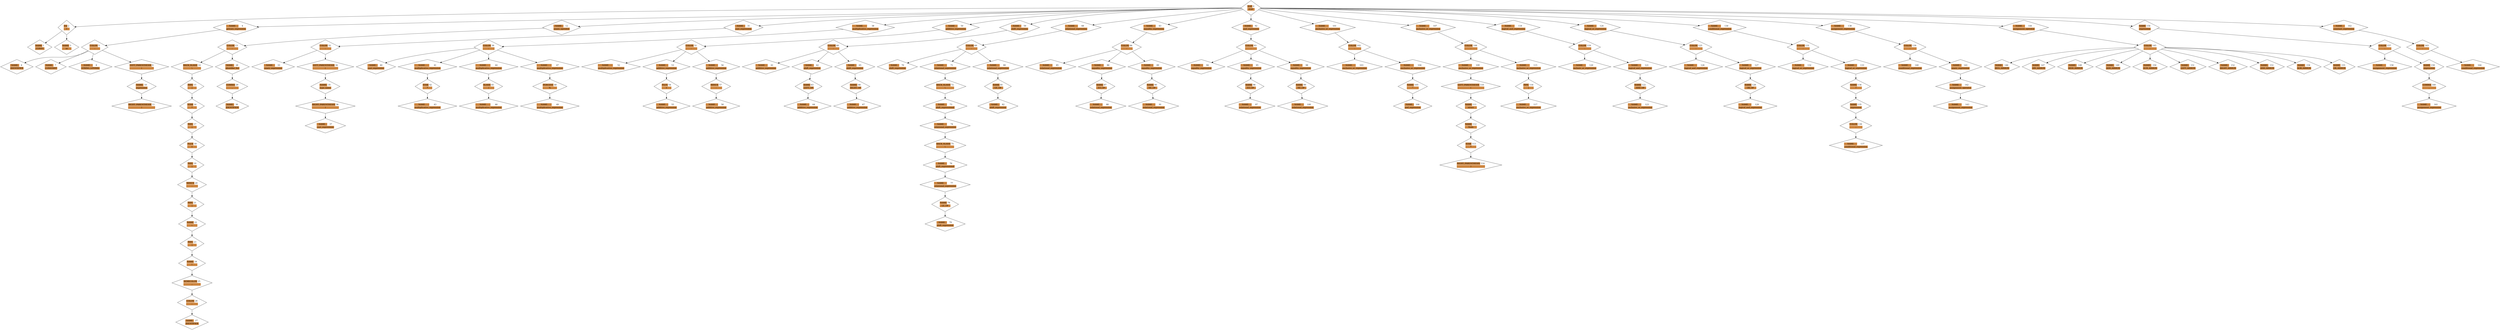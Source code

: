 digraph G{
	graph [ dpi = 50 ];
	n0 [shape=diamond label=<
		<table border="0">
			<tr><td colspan="1" bgcolor="Peru">EOF</td><td>0</td></tr>
			<tr><td colspan="2" bgcolor="Peru">EOF</td></tr>
		</table>
	>]

	n2 [shape=diamond label=<
		<table border="0">
			<tr><td colspan="1" bgcolor="Peru">EQ</td><td>2</td></tr>
			<tr><td colspan="2" bgcolor="Peru">=</td></tr>
		</table>
	>]

	n1 [shape=diamond label=<
		<table border="0">
			<tr><td colspan="1" bgcolor="Peru">NAME</td><td>1</td></tr>
			<tr><td colspan="2" bgcolor="Peru">CONST</td></tr>
		</table>
	>]

	n3 [shape=diamond label=<
		<table border="0">
			<tr><td colspan="1" bgcolor="Peru">NAME</td><td>3</td></tr>
			<tr><td colspan="2" bgcolor="Peru">az</td></tr>
		</table>
	>]

	n4 [shape=diamond label=<
		<table border="0">
			<tr><td colspan="1" bgcolor="Peru">NAME</td><td>4</td></tr>
			<tr><td colspan="2" bgcolor="Peru">privary_expression</td></tr>
		</table>
	>]

	n5 [shape=diamond label=<
		<table border="0">
			<tr><td colspan="1" bgcolor="Peru">COLON</td><td>5</td></tr>
			<tr><td colspan="2" bgcolor="Peru">:</td></tr>
		</table>
	>]

	n6 [shape=diamond label=<
		<table border="0">
			<tr><td colspan="1" bgcolor="Peru">NAME</td><td>6</td></tr>
			<tr><td colspan="2" bgcolor="Peru">IDENTIFIER</td></tr>
		</table>
	>]

	n7 [shape=diamond label=<
		<table border="0">
			<tr><td colspan="1" bgcolor="Peru">NAME</td><td>7</td></tr>
			<tr><td colspan="2" bgcolor="Peru">CONSTANT</td></tr>
		</table>
	>]

	n8 [shape=diamond label=<
		<table border="0">
			<tr><td colspan="1" bgcolor="Peru">NAME</td><td>8</td></tr>
			<tr><td colspan="2" bgcolor="Peru">STRING_LITERAL</td></tr>
		</table>
	>]

	n9 [shape=diamond label=<
		<table border="0">
			<tr><td colspan="1" bgcolor="Peru">LEFT_PARENTHESIS</td><td>9</td></tr>
			<tr><td colspan="2" bgcolor="Peru">(</td></tr>
		</table>
	>]

	n10 [shape=diamond label=<
		<table border="0">
			<tr><td colspan="1" bgcolor="Peru">NAME</td><td>10</td></tr>
			<tr><td colspan="2" bgcolor="Peru">expression</td></tr>
		</table>
	>]

	n11 [shape=diamond label=<
		<table border="0">
			<tr><td colspan="1" bgcolor="Peru">RIGHT_PARENTHESIS</td><td>11</td></tr>
			<tr><td colspan="2" bgcolor="Peru">)</td></tr>
		</table>
	>]

	n12 [shape=diamond label=<
		<table border="0">
			<tr><td colspan="1" bgcolor="Peru">NAME</td><td>12</td></tr>
			<tr><td colspan="2" bgcolor="Peru">unary_operator</td></tr>
		</table>
	>]

	n13 [shape=diamond label=<
		<table border="0">
			<tr><td colspan="1" bgcolor="Peru">COLON</td><td>13</td></tr>
			<tr><td colspan="2" bgcolor="Peru">:</td></tr>
		</table>
	>]

	n14 [shape=diamond label=<
		<table border="0">
			<tr><td colspan="1" bgcolor="Peru">BACK_SLASH</td><td>14</td></tr>
			<tr><td colspan="2" bgcolor="Peru">\</td></tr>
		</table>
	>]

	n15 [shape=diamond label=<
		<table border="0">
			<tr><td colspan="1" bgcolor="Peru">PIPE</td><td>15</td></tr>
			<tr><td colspan="2" bgcolor="Peru">|</td></tr>
		</table>
	>]

	n16 [shape=diamond label=<
		<table border="0">
			<tr><td colspan="1" bgcolor="Peru">STAR</td><td>16</td></tr>
			<tr><td colspan="2" bgcolor="Peru">*</td></tr>
		</table>
	>]

	n17 [shape=diamond label=<
		<table border="0">
			<tr><td colspan="1" bgcolor="Peru">PIPE</td><td>17</td></tr>
			<tr><td colspan="2" bgcolor="Peru">|</td></tr>
		</table>
	>]

	n18 [shape=diamond label=<
		<table border="0">
			<tr><td colspan="1" bgcolor="Peru">PLUS</td><td>18</td></tr>
			<tr><td colspan="2" bgcolor="Peru">+</td></tr>
		</table>
	>]

	n19 [shape=diamond label=<
		<table border="0">
			<tr><td colspan="1" bgcolor="Peru">PIPE</td><td>19</td></tr>
			<tr><td colspan="2" bgcolor="Peru">|</td></tr>
		</table>
	>]

	n20 [shape=diamond label=<
		<table border="0">
			<tr><td colspan="1" bgcolor="Peru">MINUS</td><td>20</td></tr>
			<tr><td colspan="2" bgcolor="Peru">-</td></tr>
		</table>
	>]

	n21 [shape=diamond label=<
		<table border="0">
			<tr><td colspan="1" bgcolor="Peru">PIPE</td><td>21</td></tr>
			<tr><td colspan="2" bgcolor="Peru">|</td></tr>
		</table>
	>]

	n22 [shape=diamond label=<
		<table border="0">
			<tr><td colspan="1" bgcolor="Peru">NAME</td><td>22</td></tr>
			<tr><td colspan="2" bgcolor="Peru">~</td></tr>
		</table>
	>]

	n23 [shape=diamond label=<
		<table border="0">
			<tr><td colspan="1" bgcolor="Peru">PIPE</td><td>23</td></tr>
			<tr><td colspan="2" bgcolor="Peru">|</td></tr>
		</table>
	>]

	n24 [shape=diamond label=<
		<table border="0">
			<tr><td colspan="1" bgcolor="Peru">NAME</td><td>24</td></tr>
			<tr><td colspan="2" bgcolor="Peru">!</td></tr>
		</table>
	>]

	n25 [shape=diamond label=<
		<table border="0">
			<tr><td colspan="1" bgcolor="Peru">SEMICOLON</td><td>25</td></tr>
			<tr><td colspan="2" bgcolor="Peru">;</td></tr>
		</table>
	>]

	n26 [shape=diamond label=<
		<table border="0">
			<tr><td colspan="1" bgcolor="Peru">COLON</td><td>26</td></tr>
			<tr><td colspan="2" bgcolor="Peru">:</td></tr>
		</table>
	>]

	n27 [shape=diamond label=<
		<table border="0">
			<tr><td colspan="1" bgcolor="Peru">NAME</td><td>27</td></tr>
			<tr><td colspan="2" bgcolor="Peru">IDENTIFIER</td></tr>
		</table>
	>]

	n28 [shape=diamond label=<
		<table border="0">
			<tr><td colspan="1" bgcolor="Peru">NAME</td><td>28</td></tr>
			<tr><td colspan="2" bgcolor="Peru">identifier_list</td></tr>
		</table>
	>]

	n29 [shape=diamond label=<
		<table border="0">
			<tr><td colspan="1" bgcolor="Peru">COMMA</td><td>29</td></tr>
			<tr><td colspan="2" bgcolor="Peru">,</td></tr>
		</table>
	>]

	n30 [shape=diamond label=<
		<table border="0">
			<tr><td colspan="1" bgcolor="Peru">NAME</td><td>30</td></tr>
			<tr><td colspan="2" bgcolor="Peru">IDENTIFIER</td></tr>
		</table>
	>]

	n31 [shape=diamond label=<
		<table border="0">
			<tr><td colspan="1" bgcolor="Peru">NAME</td><td>31</td></tr>
			<tr><td colspan="2" bgcolor="Peru">cast_expression</td></tr>
		</table>
	>]

	n32 [shape=diamond label=<
		<table border="0">
			<tr><td colspan="1" bgcolor="Peru">COLON</td><td>32</td></tr>
			<tr><td colspan="2" bgcolor="Peru">:</td></tr>
		</table>
	>]

	n33 [shape=diamond label=<
		<table border="0">
			<tr><td colspan="1" bgcolor="Peru">NAME</td><td>33</td></tr>
			<tr><td colspan="2" bgcolor="Peru">unary_expression</td></tr>
		</table>
	>]

	n34 [shape=diamond label=<
		<table border="0">
			<tr><td colspan="1" bgcolor="Peru">LEFT_PARENTHESIS</td><td>34</td></tr>
			<tr><td colspan="2" bgcolor="Peru">(</td></tr>
		</table>
	>]

	n35 [shape=diamond label=<
		<table border="0">
			<tr><td colspan="1" bgcolor="Peru">NAME</td><td>35</td></tr>
			<tr><td colspan="2" bgcolor="Peru">type_name</td></tr>
		</table>
	>]

	n36 [shape=diamond label=<
		<table border="0">
			<tr><td colspan="1" bgcolor="Peru">RIGHT_PARENTHESIS</td><td>36</td></tr>
			<tr><td colspan="2" bgcolor="Peru">)</td></tr>
		</table>
	>]

	n37 [shape=diamond label=<
		<table border="0">
			<tr><td colspan="1" bgcolor="Peru">NAME</td><td>37</td></tr>
			<tr><td colspan="2" bgcolor="Peru">cast_expresision</td></tr>
		</table>
	>]

	n38 [shape=diamond label=<
		<table border="0">
			<tr><td colspan="1" bgcolor="Peru">NAME</td><td>38</td></tr>
			<tr><td colspan="2" bgcolor="Peru">multiplicative_expression</td></tr>
		</table>
	>]

	n39 [shape=diamond label=<
		<table border="0">
			<tr><td colspan="1" bgcolor="Peru">COLON</td><td>39</td></tr>
			<tr><td colspan="2" bgcolor="Peru">:</td></tr>
		</table>
	>]

	n40 [shape=diamond label=<
		<table border="0">
			<tr><td colspan="1" bgcolor="Peru">NAME</td><td>40</td></tr>
			<tr><td colspan="2" bgcolor="Peru">cast_expression</td></tr>
		</table>
	>]

	n41 [shape=diamond label=<
		<table border="0">
			<tr><td colspan="1" bgcolor="Peru">NAME</td><td>41</td></tr>
			<tr><td colspan="2" bgcolor="Peru">multiplicative_expression</td></tr>
		</table>
	>]

	n42 [shape=diamond label=<
		<table border="0">
			<tr><td colspan="1" bgcolor="Peru">STAR</td><td>42</td></tr>
			<tr><td colspan="2" bgcolor="Peru">*</td></tr>
		</table>
	>]

	n43 [shape=diamond label=<
		<table border="0">
			<tr><td colspan="1" bgcolor="Peru">NAME</td><td>43</td></tr>
			<tr><td colspan="2" bgcolor="Peru">multiplicative_expression</td></tr>
		</table>
	>]

	n44 [shape=diamond label=<
		<table border="0">
			<tr><td colspan="1" bgcolor="Peru">NAME</td><td>44</td></tr>
			<tr><td colspan="2" bgcolor="Peru">multiplicative_expression</td></tr>
		</table>
	>]

	n45 [shape=diamond label=<
		<table border="0">
			<tr><td colspan="1" bgcolor="Peru">SLASH</td><td>45</td></tr>
			<tr><td colspan="2" bgcolor="Peru">/</td></tr>
		</table>
	>]

	n46 [shape=diamond label=<
		<table border="0">
			<tr><td colspan="1" bgcolor="Peru">NAME</td><td>46</td></tr>
			<tr><td colspan="2" bgcolor="Peru">multiplicative_expression</td></tr>
		</table>
	>]

	n47 [shape=diamond label=<
		<table border="0">
			<tr><td colspan="1" bgcolor="Peru">NAME</td><td>47</td></tr>
			<tr><td colspan="2" bgcolor="Peru">multiplicative_expression</td></tr>
		</table>
	>]

	n48 [shape=diamond label=<
		<table border="0">
			<tr><td colspan="1" bgcolor="Peru">PERCENT</td><td>48</td></tr>
			<tr><td colspan="2" bgcolor="Peru">%</td></tr>
		</table>
	>]

	n49 [shape=diamond label=<
		<table border="0">
			<tr><td colspan="1" bgcolor="Peru">NAME</td><td>49</td></tr>
			<tr><td colspan="2" bgcolor="Peru">multiplicative_expression</td></tr>
		</table>
	>]

	n50 [shape=diamond label=<
		<table border="0">
			<tr><td colspan="1" bgcolor="Peru">NAME</td><td>50</td></tr>
			<tr><td colspan="2" bgcolor="Peru">additive_expression</td></tr>
		</table>
	>]

	n51 [shape=diamond label=<
		<table border="0">
			<tr><td colspan="1" bgcolor="Peru">COLON</td><td>51</td></tr>
			<tr><td colspan="2" bgcolor="Peru">:</td></tr>
		</table>
	>]

	n52 [shape=diamond label=<
		<table border="0">
			<tr><td colspan="1" bgcolor="Peru">NAME</td><td>52</td></tr>
			<tr><td colspan="2" bgcolor="Peru">multiplicative_expression</td></tr>
		</table>
	>]

	n53 [shape=diamond label=<
		<table border="0">
			<tr><td colspan="1" bgcolor="Peru">NAME</td><td>53</td></tr>
			<tr><td colspan="2" bgcolor="Peru">additive_expression</td></tr>
		</table>
	>]

	n54 [shape=diamond label=<
		<table border="0">
			<tr><td colspan="1" bgcolor="Peru">PLUS</td><td>54</td></tr>
			<tr><td colspan="2" bgcolor="Peru">+</td></tr>
		</table>
	>]

	n55 [shape=diamond label=<
		<table border="0">
			<tr><td colspan="1" bgcolor="Peru">NAME</td><td>55</td></tr>
			<tr><td colspan="2" bgcolor="Peru">additive_expression</td></tr>
		</table>
	>]

	n56 [shape=diamond label=<
		<table border="0">
			<tr><td colspan="1" bgcolor="Peru">NAME</td><td>56</td></tr>
			<tr><td colspan="2" bgcolor="Peru">additive_expression</td></tr>
		</table>
	>]

	n57 [shape=diamond label=<
		<table border="0">
			<tr><td colspan="1" bgcolor="Peru">MINUS</td><td>57</td></tr>
			<tr><td colspan="2" bgcolor="Peru">-</td></tr>
		</table>
	>]

	n58 [shape=diamond label=<
		<table border="0">
			<tr><td colspan="1" bgcolor="Peru">NAME</td><td>58</td></tr>
			<tr><td colspan="2" bgcolor="Peru">additive_expression</td></tr>
		</table>
	>]

	n59 [shape=diamond label=<
		<table border="0">
			<tr><td colspan="1" bgcolor="Peru">NAME</td><td>59</td></tr>
			<tr><td colspan="2" bgcolor="Peru">shift_expression</td></tr>
		</table>
	>]

	n60 [shape=diamond label=<
		<table border="0">
			<tr><td colspan="1" bgcolor="Peru">COLON</td><td>60</td></tr>
			<tr><td colspan="2" bgcolor="Peru">:</td></tr>
		</table>
	>]

	n61 [shape=diamond label=<
		<table border="0">
			<tr><td colspan="1" bgcolor="Peru">NAME</td><td>61</td></tr>
			<tr><td colspan="2" bgcolor="Peru">additive_expression</td></tr>
		</table>
	>]

	n62 [shape=diamond label=<
		<table border="0">
			<tr><td colspan="1" bgcolor="Peru">NAME</td><td>62</td></tr>
			<tr><td colspan="2" bgcolor="Peru">shift_expression</td></tr>
		</table>
	>]

	n63 [shape=diamond label=<
		<table border="0">
			<tr><td colspan="1" bgcolor="Peru">NAME</td><td>63</td></tr>
			<tr><td colspan="2" bgcolor="Peru">LEFT_OP</td></tr>
		</table>
	>]

	n64 [shape=diamond label=<
		<table border="0">
			<tr><td colspan="1" bgcolor="Peru">NAME</td><td>64</td></tr>
			<tr><td colspan="2" bgcolor="Peru">additive_expression</td></tr>
		</table>
	>]

	n65 [shape=diamond label=<
		<table border="0">
			<tr><td colspan="1" bgcolor="Peru">NAME</td><td>65</td></tr>
			<tr><td colspan="2" bgcolor="Peru">shift_expression</td></tr>
		</table>
	>]

	n66 [shape=diamond label=<
		<table border="0">
			<tr><td colspan="1" bgcolor="Peru">NAME</td><td>66</td></tr>
			<tr><td colspan="2" bgcolor="Peru">RIGHT_OP</td></tr>
		</table>
	>]

	n67 [shape=diamond label=<
		<table border="0">
			<tr><td colspan="1" bgcolor="Peru">NAME</td><td>67</td></tr>
			<tr><td colspan="2" bgcolor="Peru">additive_expression</td></tr>
		</table>
	>]

	n68 [shape=diamond label=<
		<table border="0">
			<tr><td colspan="1" bgcolor="Peru">NAME</td><td>68</td></tr>
			<tr><td colspan="2" bgcolor="Peru">relational_expression</td></tr>
		</table>
	>]

	n69 [shape=diamond label=<
		<table border="0">
			<tr><td colspan="1" bgcolor="Peru">COLON</td><td>69</td></tr>
			<tr><td colspan="2" bgcolor="Peru">:</td></tr>
		</table>
	>]

	n70 [shape=diamond label=<
		<table border="0">
			<tr><td colspan="1" bgcolor="Peru">NAME</td><td>70</td></tr>
			<tr><td colspan="2" bgcolor="Peru">shift_expression</td></tr>
		</table>
	>]

	n71 [shape=diamond label=<
		<table border="0">
			<tr><td colspan="1" bgcolor="Peru">NAME</td><td>71</td></tr>
			<tr><td colspan="2" bgcolor="Peru">relational_expression</td></tr>
		</table>
	>]

	n72 [shape=diamond label=<
		<table border="0">
			<tr><td colspan="1" bgcolor="Peru">BACK_SLASH</td><td>72</td></tr>
			<tr><td colspan="2" bgcolor="Peru">\</td></tr>
		</table>
	>]

	n73 [shape=diamond label=<
		<table border="0">
			<tr><td colspan="1" bgcolor="Peru">NAME</td><td>73</td></tr>
			<tr><td colspan="2" bgcolor="Peru">shift_expressional</td></tr>
		</table>
	>]

	n74 [shape=diamond label=<
		<table border="0">
			<tr><td colspan="1" bgcolor="Peru">NAME</td><td>74</td></tr>
			<tr><td colspan="2" bgcolor="Peru">relational_expression</td></tr>
		</table>
	>]

	n75 [shape=diamond label=<
		<table border="0">
			<tr><td colspan="1" bgcolor="Peru">BACK_SLASH</td><td>75</td></tr>
			<tr><td colspan="2" bgcolor="Peru">\</td></tr>
		</table>
	>]

	n76 [shape=diamond label=<
		<table border="0">
			<tr><td colspan="1" bgcolor="Peru">NAME</td><td>76</td></tr>
			<tr><td colspan="2" bgcolor="Peru">shift_expressional</td></tr>
		</table>
	>]

	n77 [shape=diamond label=<
		<table border="0">
			<tr><td colspan="1" bgcolor="Peru">NAME</td><td>77</td></tr>
			<tr><td colspan="2" bgcolor="Peru">relational_expression</td></tr>
		</table>
	>]

	n78 [shape=diamond label=<
		<table border="0">
			<tr><td colspan="1" bgcolor="Peru">NAME</td><td>78</td></tr>
			<tr><td colspan="2" bgcolor="Peru">LE_OP</td></tr>
		</table>
	>]

	n79 [shape=diamond label=<
		<table border="0">
			<tr><td colspan="1" bgcolor="Peru">NAME</td><td>79</td></tr>
			<tr><td colspan="2" bgcolor="Peru">shift_expression</td></tr>
		</table>
	>]

	n80 [shape=diamond label=<
		<table border="0">
			<tr><td colspan="1" bgcolor="Peru">NAME</td><td>80</td></tr>
			<tr><td colspan="2" bgcolor="Peru">relational_expression</td></tr>
		</table>
	>]

	n81 [shape=diamond label=<
		<table border="0">
			<tr><td colspan="1" bgcolor="Peru">NAME</td><td>81</td></tr>
			<tr><td colspan="2" bgcolor="Peru">GE_OP</td></tr>
		</table>
	>]

	n82 [shape=diamond label=<
		<table border="0">
			<tr><td colspan="1" bgcolor="Peru">NAME</td><td>82</td></tr>
			<tr><td colspan="2" bgcolor="Peru">shift_expression</td></tr>
		</table>
	>]

	n83 [shape=diamond label=<
		<table border="0">
			<tr><td colspan="1" bgcolor="Peru">NAME</td><td>83</td></tr>
			<tr><td colspan="2" bgcolor="Peru">equality_expression</td></tr>
		</table>
	>]

	n84 [shape=diamond label=<
		<table border="0">
			<tr><td colspan="1" bgcolor="Peru">COLON</td><td>84</td></tr>
			<tr><td colspan="2" bgcolor="Peru">:</td></tr>
		</table>
	>]

	n85 [shape=diamond label=<
		<table border="0">
			<tr><td colspan="1" bgcolor="Peru">NAME</td><td>85</td></tr>
			<tr><td colspan="2" bgcolor="Peru">relational_expression</td></tr>
		</table>
	>]

	n86 [shape=diamond label=<
		<table border="0">
			<tr><td colspan="1" bgcolor="Peru">NAME</td><td>86</td></tr>
			<tr><td colspan="2" bgcolor="Peru">equality_expression</td></tr>
		</table>
	>]

	n87 [shape=diamond label=<
		<table border="0">
			<tr><td colspan="1" bgcolor="Peru">NAME</td><td>87</td></tr>
			<tr><td colspan="2" bgcolor="Peru">EO_OP</td></tr>
		</table>
	>]

	n88 [shape=diamond label=<
		<table border="0">
			<tr><td colspan="1" bgcolor="Peru">NAME</td><td>88</td></tr>
			<tr><td colspan="2" bgcolor="Peru">relational_expression</td></tr>
		</table>
	>]

	n89 [shape=diamond label=<
		<table border="0">
			<tr><td colspan="1" bgcolor="Peru">NAME</td><td>89</td></tr>
			<tr><td colspan="2" bgcolor="Peru">equality_expression</td></tr>
		</table>
	>]

	n90 [shape=diamond label=<
		<table border="0">
			<tr><td colspan="1" bgcolor="Peru">NAME</td><td>90</td></tr>
			<tr><td colspan="2" bgcolor="Peru">NE_OP</td></tr>
		</table>
	>]

	n91 [shape=diamond label=<
		<table border="0">
			<tr><td colspan="1" bgcolor="Peru">NAME</td><td>91</td></tr>
			<tr><td colspan="2" bgcolor="Peru">relational_expression</td></tr>
		</table>
	>]

	n92 [shape=diamond label=<
		<table border="0">
			<tr><td colspan="1" bgcolor="Peru">NAME</td><td>92</td></tr>
			<tr><td colspan="2" bgcolor="Peru">and_expression</td></tr>
		</table>
	>]

	n93 [shape=diamond label=<
		<table border="0">
			<tr><td colspan="1" bgcolor="Peru">COLON</td><td>93</td></tr>
			<tr><td colspan="2" bgcolor="Peru">:</td></tr>
		</table>
	>]

	n94 [shape=diamond label=<
		<table border="0">
			<tr><td colspan="1" bgcolor="Peru">NAME</td><td>94</td></tr>
			<tr><td colspan="2" bgcolor="Peru">equality_expression</td></tr>
		</table>
	>]

	n95 [shape=diamond label=<
		<table border="0">
			<tr><td colspan="1" bgcolor="Peru">NAME</td><td>95</td></tr>
			<tr><td colspan="2" bgcolor="Peru">equality_expression</td></tr>
		</table>
	>]

	n96 [shape=diamond label=<
		<table border="0">
			<tr><td colspan="1" bgcolor="Peru">NAME</td><td>96</td></tr>
			<tr><td colspan="2" bgcolor="Peru">EO_OP</td></tr>
		</table>
	>]

	n97 [shape=diamond label=<
		<table border="0">
			<tr><td colspan="1" bgcolor="Peru">NAME</td><td>97</td></tr>
			<tr><td colspan="2" bgcolor="Peru">relational_expression</td></tr>
		</table>
	>]

	n98 [shape=diamond label=<
		<table border="0">
			<tr><td colspan="1" bgcolor="Peru">NAME</td><td>98</td></tr>
			<tr><td colspan="2" bgcolor="Peru">equality_expression</td></tr>
		</table>
	>]

	n99 [shape=diamond label=<
		<table border="0">
			<tr><td colspan="1" bgcolor="Peru">NAME</td><td>99</td></tr>
			<tr><td colspan="2" bgcolor="Peru">NE_OP</td></tr>
		</table>
	>]

	n100 [shape=diamond label=<
		<table border="0">
			<tr><td colspan="1" bgcolor="Peru">NAME</td><td>100</td></tr>
			<tr><td colspan="2" bgcolor="Peru">relational_expression</td></tr>
		</table>
	>]

	n101 [shape=diamond label=<
		<table border="0">
			<tr><td colspan="1" bgcolor="Peru">NAME</td><td>101</td></tr>
			<tr><td colspan="2" bgcolor="Peru">exclusive_or_expression</td></tr>
		</table>
	>]

	n102 [shape=diamond label=<
		<table border="0">
			<tr><td colspan="1" bgcolor="Peru">COLON</td><td>102</td></tr>
			<tr><td colspan="2" bgcolor="Peru">:</td></tr>
		</table>
	>]

	n103 [shape=diamond label=<
		<table border="0">
			<tr><td colspan="1" bgcolor="Peru">NAME</td><td>103</td></tr>
			<tr><td colspan="2" bgcolor="Peru">exclusive_or_expression</td></tr>
		</table>
	>]

	n104 [shape=diamond label=<
		<table border="0">
			<tr><td colspan="1" bgcolor="Peru">NAME</td><td>104</td></tr>
			<tr><td colspan="2" bgcolor="Peru">exclusive_or_expression</td></tr>
		</table>
	>]

	n105 [shape=diamond label=<
		<table border="0">
			<tr><td colspan="1" bgcolor="Peru">NAME</td><td>105</td></tr>
			<tr><td colspan="2" bgcolor="Peru">^</td></tr>
		</table>
	>]

	n106 [shape=diamond label=<
		<table border="0">
			<tr><td colspan="1" bgcolor="Peru">NAME</td><td>106</td></tr>
			<tr><td colspan="2" bgcolor="Peru">and_expression</td></tr>
		</table>
	>]

	n107 [shape=diamond label=<
		<table border="0">
			<tr><td colspan="1" bgcolor="Peru">NAME</td><td>107</td></tr>
			<tr><td colspan="2" bgcolor="Peru">inclusive_or_expression</td></tr>
		</table>
	>]

	n108 [shape=diamond label=<
		<table border="0">
			<tr><td colspan="1" bgcolor="Peru">COLON</td><td>108</td></tr>
			<tr><td colspan="2" bgcolor="Peru">:</td></tr>
		</table>
	>]

	n109 [shape=diamond label=<
		<table border="0">
			<tr><td colspan="1" bgcolor="Peru">NAME</td><td>109</td></tr>
			<tr><td colspan="2" bgcolor="Peru">exclusive_or_expression</td></tr>
		</table>
	>]

	n110 [shape=diamond label=<
		<table border="0">
			<tr><td colspan="1" bgcolor="Peru">LEFT_PARENTHESIS</td><td>110</td></tr>
			<tr><td colspan="2" bgcolor="Peru">(</td></tr>
		</table>
	>]

	n111 [shape=diamond label=<
		<table border="0">
			<tr><td colspan="1" bgcolor="Peru">NAME</td><td>111</td></tr>
			<tr><td colspan="2" bgcolor="Peru">struct</td></tr>
		</table>
	>]

	n112 [shape=diamond label=<
		<table border="0">
			<tr><td colspan="1" bgcolor="Peru">NAME</td><td>112</td></tr>
			<tr><td colspan="2" bgcolor="Peru">Node</td></tr>
		</table>
	>]

	n113 [shape=diamond label=<
		<table border="0">
			<tr><td colspan="1" bgcolor="Peru">STAR</td><td>113</td></tr>
			<tr><td colspan="2" bgcolor="Peru">*</td></tr>
		</table>
	>]

	n114 [shape=diamond label=<
		<table border="0">
			<tr><td colspan="1" bgcolor="Peru">RIGHT_PARENTHESIS</td><td>114</td></tr>
			<tr><td colspan="2" bgcolor="Peru">)</td></tr>
		</table>
	>]

	n115 [shape=diamond label=<
		<table border="0">
			<tr><td colspan="1" bgcolor="Peru">NAME</td><td>115</td></tr>
			<tr><td colspan="2" bgcolor="Peru">inclusive_or_expression</td></tr>
		</table>
	>]

	n116 [shape=diamond label=<
		<table border="0">
			<tr><td colspan="1" bgcolor="Peru">PIPE</td><td>116</td></tr>
			<tr><td colspan="2" bgcolor="Peru">|</td></tr>
		</table>
	>]

	n117 [shape=diamond label=<
		<table border="0">
			<tr><td colspan="1" bgcolor="Peru">NAME</td><td>117</td></tr>
			<tr><td colspan="2" bgcolor="Peru">exclusive_or_expression</td></tr>
		</table>
	>]

	n118 [shape=diamond label=<
		<table border="0">
			<tr><td colspan="1" bgcolor="Peru">NAME</td><td>118</td></tr>
			<tr><td colspan="2" bgcolor="Peru">logival_and_expression</td></tr>
		</table>
	>]

	n119 [shape=diamond label=<
		<table border="0">
			<tr><td colspan="1" bgcolor="Peru">COLON</td><td>119</td></tr>
			<tr><td colspan="2" bgcolor="Peru">:</td></tr>
		</table>
	>]

	n120 [shape=diamond label=<
		<table border="0">
			<tr><td colspan="1" bgcolor="Peru">NAME</td><td>120</td></tr>
			<tr><td colspan="2" bgcolor="Peru">inclusiv_or_expression</td></tr>
		</table>
	>]

	n121 [shape=diamond label=<
		<table border="0">
			<tr><td colspan="1" bgcolor="Peru">NAME</td><td>121</td></tr>
			<tr><td colspan="2" bgcolor="Peru">logical_and_expression</td></tr>
		</table>
	>]

	n122 [shape=diamond label=<
		<table border="0">
			<tr><td colspan="1" bgcolor="Peru">NAME</td><td>122</td></tr>
			<tr><td colspan="2" bgcolor="Peru">AND_OP</td></tr>
		</table>
	>]

	n123 [shape=diamond label=<
		<table border="0">
			<tr><td colspan="1" bgcolor="Peru">NAME</td><td>123</td></tr>
			<tr><td colspan="2" bgcolor="Peru">inclusive_or_expression</td></tr>
		</table>
	>]

	n124 [shape=diamond label=<
		<table border="0">
			<tr><td colspan="1" bgcolor="Peru">NAME</td><td>124</td></tr>
			<tr><td colspan="2" bgcolor="Peru">logical_or_expression</td></tr>
		</table>
	>]

	n125 [shape=diamond label=<
		<table border="0">
			<tr><td colspan="1" bgcolor="Peru">COLON</td><td>125</td></tr>
			<tr><td colspan="2" bgcolor="Peru">:</td></tr>
		</table>
	>]

	n126 [shape=diamond label=<
		<table border="0">
			<tr><td colspan="1" bgcolor="Peru">NAME</td><td>126</td></tr>
			<tr><td colspan="2" bgcolor="Peru">logical_and_expression</td></tr>
		</table>
	>]

	n127 [shape=diamond label=<
		<table border="0">
			<tr><td colspan="1" bgcolor="Peru">NAME</td><td>127</td></tr>
			<tr><td colspan="2" bgcolor="Peru">logical_or_expression</td></tr>
		</table>
	>]

	n128 [shape=diamond label=<
		<table border="0">
			<tr><td colspan="1" bgcolor="Peru">NAME</td><td>128</td></tr>
			<tr><td colspan="2" bgcolor="Peru">OR_OP</td></tr>
		</table>
	>]

	n129 [shape=diamond label=<
		<table border="0">
			<tr><td colspan="1" bgcolor="Peru">NAME</td><td>129</td></tr>
			<tr><td colspan="2" bgcolor="Peru">logical_and_expression</td></tr>
		</table>
	>]

	n130 [shape=diamond label=<
		<table border="0">
			<tr><td colspan="1" bgcolor="Peru">NAME</td><td>130</td></tr>
			<tr><td colspan="2" bgcolor="Peru">conditional_expression</td></tr>
		</table>
	>]

	n131 [shape=diamond label=<
		<table border="0">
			<tr><td colspan="1" bgcolor="Peru">COLON</td><td>131</td></tr>
			<tr><td colspan="2" bgcolor="Peru">:</td></tr>
		</table>
	>]

	n132 [shape=diamond label=<
		<table border="0">
			<tr><td colspan="1" bgcolor="Peru">NAME</td><td>132</td></tr>
			<tr><td colspan="2" bgcolor="Peru">logical_or_expression</td></tr>
		</table>
	>]

	n133 [shape=diamond label=<
		<table border="0">
			<tr><td colspan="1" bgcolor="Peru">NAME</td><td>133</td></tr>
			<tr><td colspan="2" bgcolor="Peru">logical_or_expression</td></tr>
		</table>
	>]

	n134 [shape=diamond label=<
		<table border="0">
			<tr><td colspan="1" bgcolor="Peru">NAME</td><td>134</td></tr>
			<tr><td colspan="2" bgcolor="Peru">?</td></tr>
		</table>
	>]

	n135 [shape=diamond label=<
		<table border="0">
			<tr><td colspan="1" bgcolor="Peru">NAME</td><td>135</td></tr>
			<tr><td colspan="2" bgcolor="Peru">expression</td></tr>
		</table>
	>]

	n136 [shape=diamond label=<
		<table border="0">
			<tr><td colspan="1" bgcolor="Peru">COLON</td><td>136</td></tr>
			<tr><td colspan="2" bgcolor="Peru">:</td></tr>
		</table>
	>]

	n137 [shape=diamond label=<
		<table border="0">
			<tr><td colspan="1" bgcolor="Peru">NAME</td><td>137</td></tr>
			<tr><td colspan="2" bgcolor="Peru">conditional_expression</td></tr>
		</table>
	>]

	n138 [shape=diamond label=<
		<table border="0">
			<tr><td colspan="1" bgcolor="Peru">NAME</td><td>138</td></tr>
			<tr><td colspan="2" bgcolor="Peru">assignment_expression</td></tr>
		</table>
	>]

	n139 [shape=diamond label=<
		<table border="0">
			<tr><td colspan="1" bgcolor="Peru">COLON</td><td>139</td></tr>
			<tr><td colspan="2" bgcolor="Peru">:</td></tr>
		</table>
	>]

	n140 [shape=diamond label=<
		<table border="0">
			<tr><td colspan="1" bgcolor="Peru">NAME</td><td>140</td></tr>
			<tr><td colspan="2" bgcolor="Peru">conditional_expression</td></tr>
		</table>
	>]

	n141 [shape=diamond label=<
		<table border="0">
			<tr><td colspan="1" bgcolor="Peru">NAME</td><td>141</td></tr>
			<tr><td colspan="2" bgcolor="Peru">unary_expression</td></tr>
		</table>
	>]

	n142 [shape=diamond label=<
		<table border="0">
			<tr><td colspan="1" bgcolor="Peru">NAME</td><td>142</td></tr>
			<tr><td colspan="2" bgcolor="Peru">assignment_operator</td></tr>
		</table>
	>]

	n143 [shape=diamond label=<
		<table border="0">
			<tr><td colspan="1" bgcolor="Peru">NAME</td><td>143</td></tr>
			<tr><td colspan="2" bgcolor="Peru">assignment_expression</td></tr>
		</table>
	>]

	n144 [shape=diamond label=<
		<table border="0">
			<tr><td colspan="1" bgcolor="Peru">NAME</td><td>144</td></tr>
			<tr><td colspan="2" bgcolor="Peru">assignment_operator</td></tr>
		</table>
	>]

	n145 [shape=diamond label=<
		<table border="0">
			<tr><td colspan="1" bgcolor="Peru">COLON</td><td>145</td></tr>
			<tr><td colspan="2" bgcolor="Peru">:</td></tr>
		</table>
	>]

	n146 [shape=diamond label=<
		<table border="0">
			<tr><td colspan="1" bgcolor="Peru">NAME</td><td>146</td></tr>
			<tr><td colspan="2" bgcolor="Peru">MUL_ASSIGN</td></tr>
		</table>
	>]

	n147 [shape=diamond label=<
		<table border="0">
			<tr><td colspan="1" bgcolor="Peru">NAME</td><td>147</td></tr>
			<tr><td colspan="2" bgcolor="Peru">DIV_ASSIGN</td></tr>
		</table>
	>]

	n148 [shape=diamond label=<
		<table border="0">
			<tr><td colspan="1" bgcolor="Peru">NAME</td><td>148</td></tr>
			<tr><td colspan="2" bgcolor="Peru">MOD_ASSIGN</td></tr>
		</table>
	>]

	n149 [shape=diamond label=<
		<table border="0">
			<tr><td colspan="1" bgcolor="Peru">NAME</td><td>149</td></tr>
			<tr><td colspan="2" bgcolor="Peru">ADD_ASSIGN</td></tr>
		</table>
	>]

	n150 [shape=diamond label=<
		<table border="0">
			<tr><td colspan="1" bgcolor="Peru">NAME</td><td>150</td></tr>
			<tr><td colspan="2" bgcolor="Peru">SUB_ASSIGN</td></tr>
		</table>
	>]

	n151 [shape=diamond label=<
		<table border="0">
			<tr><td colspan="1" bgcolor="Peru">NAME</td><td>151</td></tr>
			<tr><td colspan="2" bgcolor="Peru">LEFT_ASSIGN</td></tr>
		</table>
	>]

	n152 [shape=diamond label=<
		<table border="0">
			<tr><td colspan="1" bgcolor="Peru">NAME</td><td>152</td></tr>
			<tr><td colspan="2" bgcolor="Peru">RIGHT_ASSIGN</td></tr>
		</table>
	>]

	n153 [shape=diamond label=<
		<table border="0">
			<tr><td colspan="1" bgcolor="Peru">NAME</td><td>153</td></tr>
			<tr><td colspan="2" bgcolor="Peru">AND_ASSIGN</td></tr>
		</table>
	>]

	n154 [shape=diamond label=<
		<table border="0">
			<tr><td colspan="1" bgcolor="Peru">NAME</td><td>154</td></tr>
			<tr><td colspan="2" bgcolor="Peru">XOR_ASSIGN</td></tr>
		</table>
	>]

	n155 [shape=diamond label=<
		<table border="0">
			<tr><td colspan="1" bgcolor="Peru">NAME</td><td>155</td></tr>
			<tr><td colspan="2" bgcolor="Peru">OR_ASSIGN</td></tr>
		</table>
	>]

	n156 [shape=diamond label=<
		<table border="0">
			<tr><td colspan="1" bgcolor="Peru">NAME</td><td>156</td></tr>
			<tr><td colspan="2" bgcolor="Peru">expression</td></tr>
		</table>
	>]

	n157 [shape=diamond label=<
		<table border="0">
			<tr><td colspan="1" bgcolor="Peru">COLON</td><td>157</td></tr>
			<tr><td colspan="2" bgcolor="Peru">:</td></tr>
		</table>
	>]

	n158 [shape=diamond label=<
		<table border="0">
			<tr><td colspan="1" bgcolor="Peru">NAME</td><td>158</td></tr>
			<tr><td colspan="2" bgcolor="Peru">assignment_expression</td></tr>
		</table>
	>]

	n159 [shape=diamond label=<
		<table border="0">
			<tr><td colspan="1" bgcolor="Peru">NAME</td><td>159</td></tr>
			<tr><td colspan="2" bgcolor="Peru">expression</td></tr>
		</table>
	>]

	n160 [shape=diamond label=<
		<table border="0">
			<tr><td colspan="1" bgcolor="Peru">COMMA</td><td>160</td></tr>
			<tr><td colspan="2" bgcolor="Peru">,</td></tr>
		</table>
	>]

	n161 [shape=diamond label=<
		<table border="0">
			<tr><td colspan="1" bgcolor="Peru">NAME</td><td>161</td></tr>
			<tr><td colspan="2" bgcolor="Peru">assignment_expression</td></tr>
		</table>
	>]

	n162 [shape=diamond label=<
		<table border="0">
			<tr><td colspan="1" bgcolor="Peru">NAME</td><td>162</td></tr>
			<tr><td colspan="2" bgcolor="Peru">constant_expression</td></tr>
		</table>
	>]

	n163 [shape=diamond label=<
		<table border="0">
			<tr><td colspan="1" bgcolor="Peru">COLON</td><td>163</td></tr>
			<tr><td colspan="2" bgcolor="Peru">:</td></tr>
		</table>
	>]

	n164 [shape=diamond label=<
		<table border="0">
			<tr><td colspan="1" bgcolor="Peru">NAME</td><td>164</td></tr>
			<tr><td colspan="2" bgcolor="Peru">conditional_expression</td></tr>
		</table>
	>]

	n0 -> n2
	n0 -> n4
	n0 -> n12
	n0 -> n31
	n0 -> n38
	n0 -> n50
	n0 -> n59
	n0 -> n68
	n0 -> n83
	n0 -> n92
	n0 -> n101
	n0 -> n107
	n0 -> n118
	n0 -> n124
	n0 -> n130
	n0 -> n138
	n0 -> n144
	n0 -> n156
	n0 -> n162
	n2 -> n1
	n2 -> n3
	n4 -> n5
	n5 -> n6
	n5 -> n7
	n5 -> n8
	n5 -> n9
	n9 -> n10
	n10 -> n11
	n12 -> n13
	n13 -> n14
	n13 -> n28
	n14 -> n15
	n15 -> n16
	n16 -> n17
	n17 -> n18
	n18 -> n19
	n19 -> n20
	n20 -> n21
	n21 -> n22
	n22 -> n23
	n23 -> n24
	n24 -> n25
	n25 -> n26
	n26 -> n27
	n28 -> n29
	n29 -> n30
	n31 -> n32
	n32 -> n33
	n32 -> n34
	n34 -> n35
	n35 -> n36
	n36 -> n37
	n38 -> n39
	n39 -> n40
	n39 -> n41
	n39 -> n44
	n39 -> n47
	n41 -> n42
	n42 -> n43
	n44 -> n45
	n45 -> n46
	n47 -> n48
	n48 -> n49
	n50 -> n51
	n51 -> n52
	n51 -> n53
	n51 -> n56
	n53 -> n54
	n54 -> n55
	n56 -> n57
	n57 -> n58
	n59 -> n60
	n60 -> n61
	n60 -> n62
	n60 -> n65
	n62 -> n63
	n63 -> n64
	n65 -> n66
	n66 -> n67
	n68 -> n69
	n69 -> n70
	n69 -> n71
	n69 -> n80
	n71 -> n72
	n72 -> n73
	n73 -> n74
	n74 -> n75
	n75 -> n76
	n76 -> n77
	n77 -> n78
	n78 -> n79
	n80 -> n81
	n81 -> n82
	n83 -> n84
	n84 -> n85
	n84 -> n86
	n84 -> n89
	n86 -> n87
	n87 -> n88
	n89 -> n90
	n90 -> n91
	n92 -> n93
	n93 -> n94
	n93 -> n95
	n93 -> n98
	n95 -> n96
	n96 -> n97
	n98 -> n99
	n99 -> n100
	n101 -> n102
	n102 -> n103
	n102 -> n104
	n104 -> n105
	n105 -> n106
	n107 -> n108
	n108 -> n109
	n108 -> n115
	n109 -> n110
	n110 -> n111
	n111 -> n112
	n112 -> n113
	n113 -> n114
	n115 -> n116
	n116 -> n117
	n118 -> n119
	n119 -> n120
	n119 -> n121
	n121 -> n122
	n122 -> n123
	n124 -> n125
	n125 -> n126
	n125 -> n127
	n127 -> n128
	n128 -> n129
	n130 -> n131
	n131 -> n132
	n131 -> n133
	n133 -> n134
	n134 -> n135
	n135 -> n136
	n136 -> n137
	n138 -> n139
	n139 -> n140
	n139 -> n141
	n141 -> n142
	n142 -> n143
	n144 -> n145
	n145 -> n146
	n145 -> n147
	n145 -> n148
	n145 -> n149
	n145 -> n150
	n145 -> n151
	n145 -> n152
	n145 -> n153
	n145 -> n154
	n145 -> n155
	n156 -> n157
	n157 -> n158
	n157 -> n159
	n159 -> n160
	n160 -> n161
	n162 -> n163
	n163 -> n164
}
